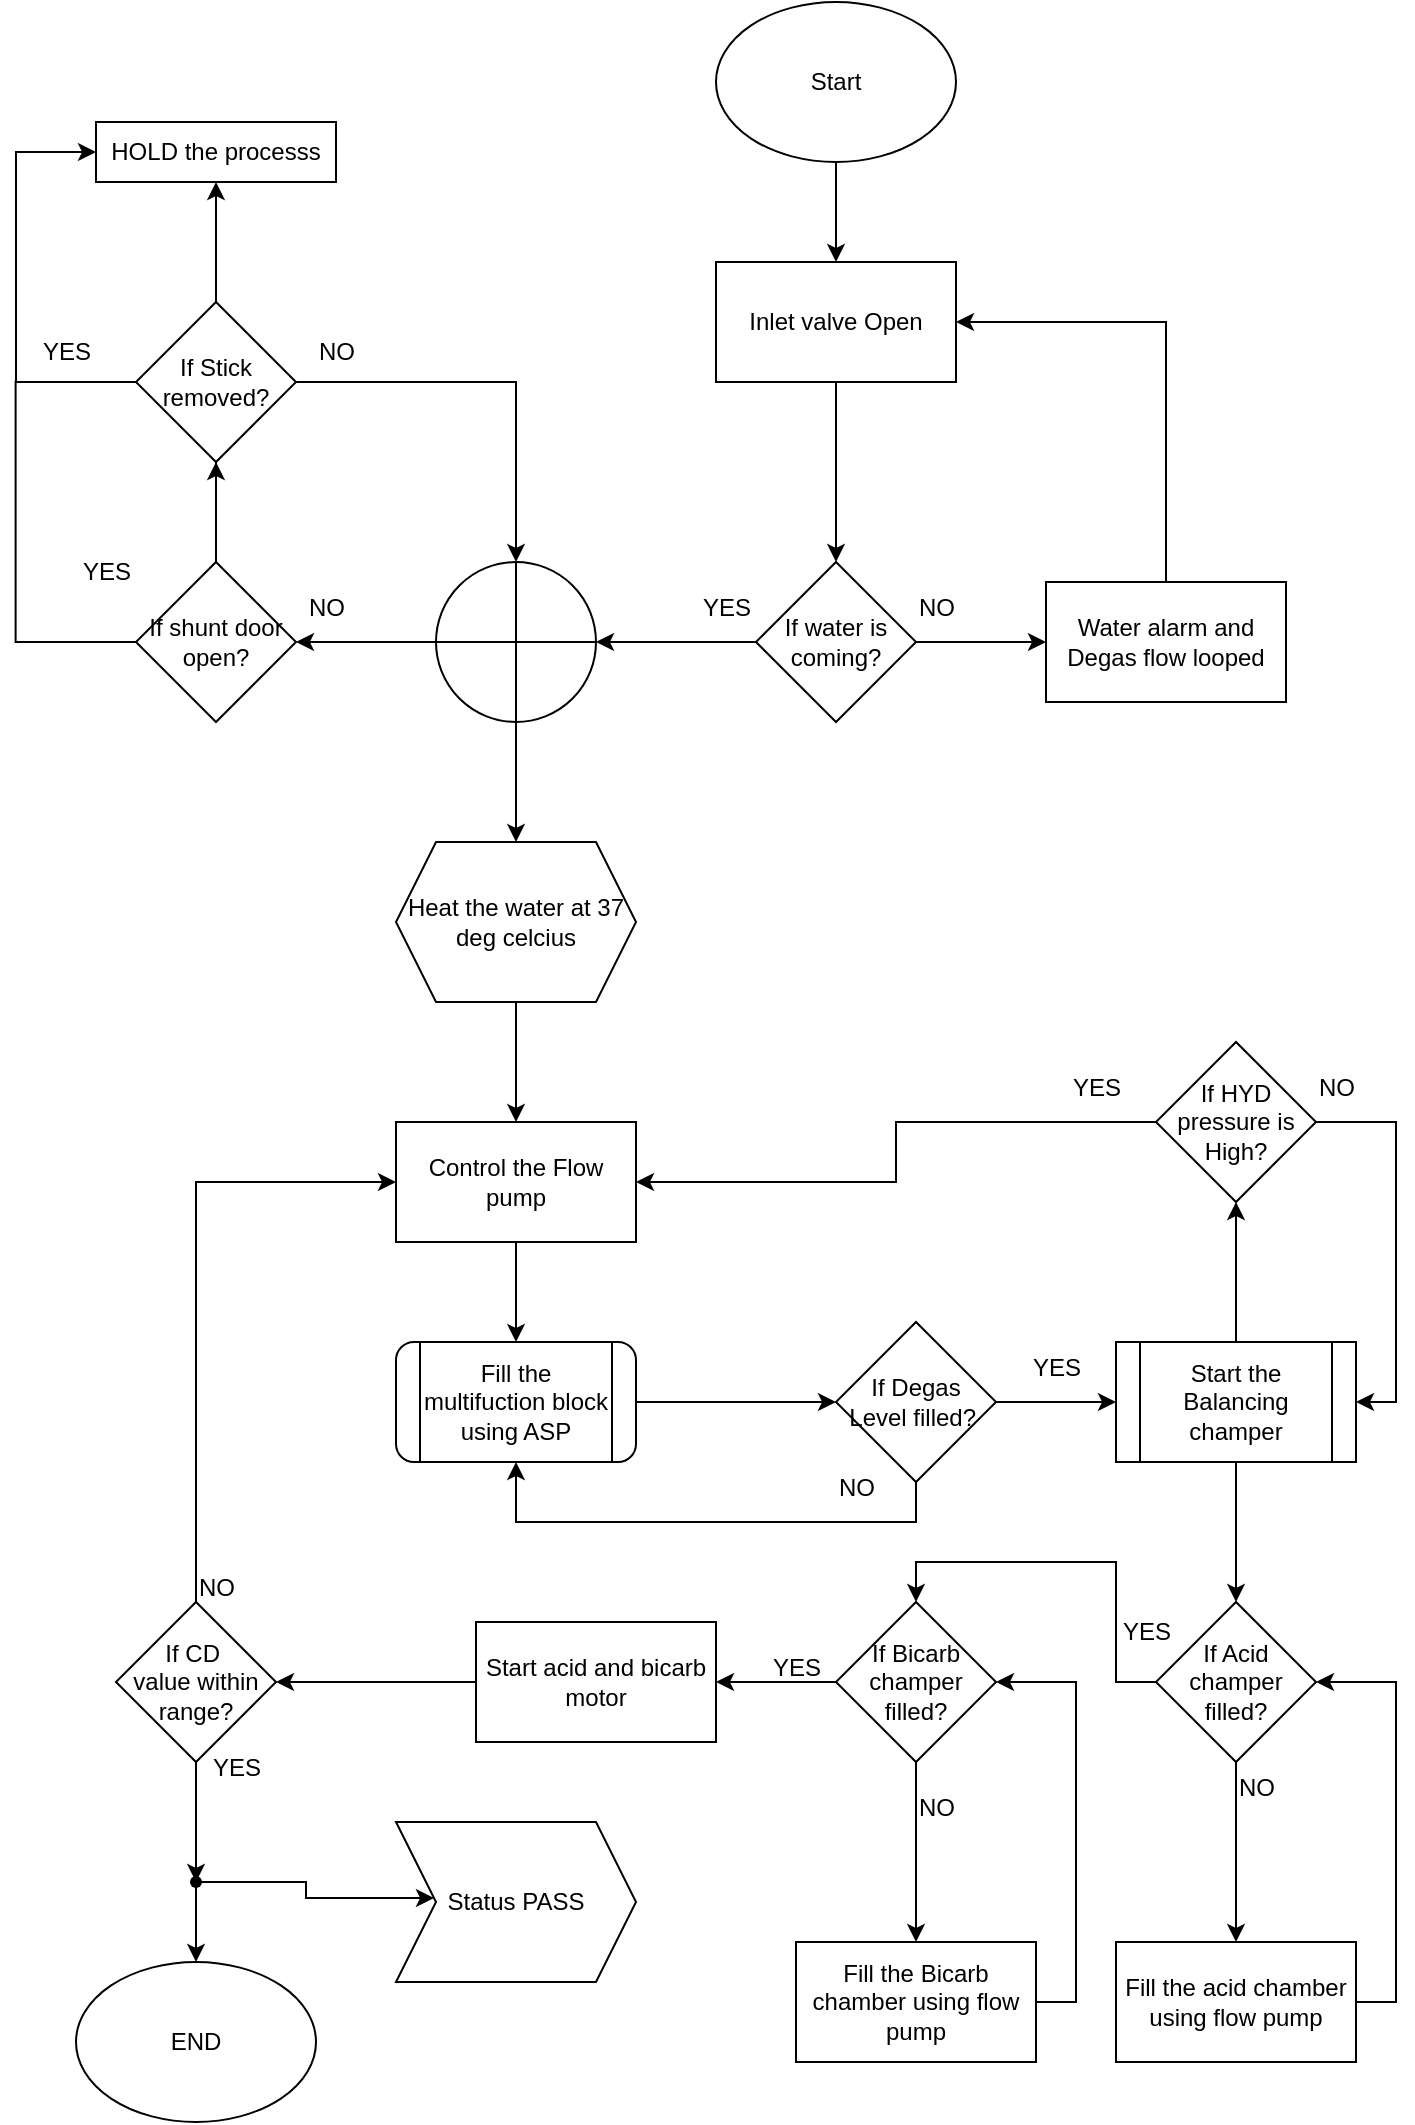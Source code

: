 <mxfile version="27.1.4">
  <diagram name="Page-1" id="agJwHo2duFh0nlWvI7rb">
    <mxGraphModel dx="849" dy="307" grid="1" gridSize="10" guides="1" tooltips="1" connect="1" arrows="1" fold="1" page="1" pageScale="1" pageWidth="850" pageHeight="1100" math="0" shadow="0">
      <root>
        <mxCell id="0" />
        <mxCell id="1" parent="0" />
        <mxCell id="fLNXPQ3UnKxgZeLVkNeZ-3" value="" style="edgeStyle=orthogonalEdgeStyle;rounded=0;orthogonalLoop=1;jettySize=auto;html=1;" edge="1" parent="1" source="fLNXPQ3UnKxgZeLVkNeZ-1" target="fLNXPQ3UnKxgZeLVkNeZ-2">
          <mxGeometry relative="1" as="geometry" />
        </mxCell>
        <mxCell id="fLNXPQ3UnKxgZeLVkNeZ-1" value="Start" style="ellipse;whiteSpace=wrap;html=1;" vertex="1" parent="1">
          <mxGeometry x="370" y="10" width="120" height="80" as="geometry" />
        </mxCell>
        <mxCell id="fLNXPQ3UnKxgZeLVkNeZ-5" value="" style="edgeStyle=orthogonalEdgeStyle;rounded=0;orthogonalLoop=1;jettySize=auto;html=1;" edge="1" parent="1" source="fLNXPQ3UnKxgZeLVkNeZ-2" target="fLNXPQ3UnKxgZeLVkNeZ-4">
          <mxGeometry relative="1" as="geometry" />
        </mxCell>
        <mxCell id="fLNXPQ3UnKxgZeLVkNeZ-2" value="Inlet valve Open" style="whiteSpace=wrap;html=1;" vertex="1" parent="1">
          <mxGeometry x="370" y="140" width="120" height="60" as="geometry" />
        </mxCell>
        <mxCell id="fLNXPQ3UnKxgZeLVkNeZ-10" value="" style="edgeStyle=orthogonalEdgeStyle;rounded=0;orthogonalLoop=1;jettySize=auto;html=1;" edge="1" parent="1" source="fLNXPQ3UnKxgZeLVkNeZ-4" target="fLNXPQ3UnKxgZeLVkNeZ-9">
          <mxGeometry relative="1" as="geometry" />
        </mxCell>
        <mxCell id="fLNXPQ3UnKxgZeLVkNeZ-90" style="edgeStyle=orthogonalEdgeStyle;rounded=0;orthogonalLoop=1;jettySize=auto;html=1;exitX=0;exitY=0.5;exitDx=0;exitDy=0;entryX=1;entryY=0.5;entryDx=0;entryDy=0;" edge="1" parent="1" source="fLNXPQ3UnKxgZeLVkNeZ-4" target="fLNXPQ3UnKxgZeLVkNeZ-89">
          <mxGeometry relative="1" as="geometry" />
        </mxCell>
        <mxCell id="fLNXPQ3UnKxgZeLVkNeZ-4" value="If water is coming?" style="rhombus;whiteSpace=wrap;html=1;" vertex="1" parent="1">
          <mxGeometry x="390" y="290" width="80" height="80" as="geometry" />
        </mxCell>
        <mxCell id="fLNXPQ3UnKxgZeLVkNeZ-9" value="Water alarm and Degas flow looped" style="whiteSpace=wrap;html=1;" vertex="1" parent="1">
          <mxGeometry x="535" y="300" width="120" height="60" as="geometry" />
        </mxCell>
        <mxCell id="fLNXPQ3UnKxgZeLVkNeZ-13" value="" style="edgeStyle=orthogonalEdgeStyle;rounded=0;orthogonalLoop=1;jettySize=auto;html=1;exitX=0.5;exitY=0;exitDx=0;exitDy=0;" edge="1" parent="1" source="fLNXPQ3UnKxgZeLVkNeZ-9" target="fLNXPQ3UnKxgZeLVkNeZ-2">
          <mxGeometry relative="1" as="geometry">
            <mxPoint x="595" y="190" as="sourcePoint" />
            <Array as="points">
              <mxPoint x="595" y="170" />
            </Array>
          </mxGeometry>
        </mxCell>
        <mxCell id="fLNXPQ3UnKxgZeLVkNeZ-14" value="NO" style="text;html=1;align=center;verticalAlign=middle;resizable=0;points=[];autosize=1;strokeColor=none;fillColor=none;" vertex="1" parent="1">
          <mxGeometry x="460" y="298" width="40" height="30" as="geometry" />
        </mxCell>
        <mxCell id="fLNXPQ3UnKxgZeLVkNeZ-25" value="" style="edgeStyle=orthogonalEdgeStyle;rounded=0;orthogonalLoop=1;jettySize=auto;html=1;" edge="1" parent="1" source="fLNXPQ3UnKxgZeLVkNeZ-22" target="fLNXPQ3UnKxgZeLVkNeZ-24">
          <mxGeometry relative="1" as="geometry" />
        </mxCell>
        <mxCell id="fLNXPQ3UnKxgZeLVkNeZ-22" value="Fill the multifuction block using ASP" style="shape=process;whiteSpace=wrap;html=1;backgroundOutline=1;sketch=0;pointerEvents=1;resizable=0;rounded=1;" vertex="1" parent="1">
          <mxGeometry x="210" y="680" width="120" height="60" as="geometry" />
        </mxCell>
        <mxCell id="fLNXPQ3UnKxgZeLVkNeZ-26" style="edgeStyle=orthogonalEdgeStyle;rounded=0;orthogonalLoop=1;jettySize=auto;html=1;exitX=0.5;exitY=1;exitDx=0;exitDy=0;entryX=0.5;entryY=1;entryDx=0;entryDy=0;" edge="1" parent="1" source="fLNXPQ3UnKxgZeLVkNeZ-24" target="fLNXPQ3UnKxgZeLVkNeZ-22">
          <mxGeometry relative="1" as="geometry" />
        </mxCell>
        <mxCell id="fLNXPQ3UnKxgZeLVkNeZ-29" value="" style="edgeStyle=orthogonalEdgeStyle;rounded=0;orthogonalLoop=1;jettySize=auto;html=1;" edge="1" parent="1" source="fLNXPQ3UnKxgZeLVkNeZ-24" target="fLNXPQ3UnKxgZeLVkNeZ-28">
          <mxGeometry relative="1" as="geometry" />
        </mxCell>
        <mxCell id="fLNXPQ3UnKxgZeLVkNeZ-24" value="&lt;div style=&quot;&quot;&gt;&lt;span style=&quot;background-color: transparent; color: light-dark(rgb(0, 0, 0), rgb(255, 255, 255));&quot;&gt;If&amp;nbsp;&lt;/span&gt;&lt;span style=&quot;background-color: transparent; color: light-dark(rgb(0, 0, 0), rgb(255, 255, 255));&quot;&gt;Degas&lt;/span&gt;&lt;/div&gt;&lt;div style=&quot;&quot;&gt;&lt;span style=&quot;background-color: transparent; color: light-dark(rgb(0, 0, 0), rgb(255, 255, 255));&quot;&gt;Level&amp;nbsp;&lt;/span&gt;&lt;span style=&quot;background-color: transparent; color: light-dark(rgb(0, 0, 0), rgb(255, 255, 255));&quot;&gt;filled?&amp;nbsp;&lt;/span&gt;&lt;/div&gt;" style="rhombus;whiteSpace=wrap;html=1;sketch=0;pointerEvents=1;resizable=0;rounded=1;arcSize=0;align=center;" vertex="1" parent="1">
          <mxGeometry x="430" y="670" width="80" height="80" as="geometry" />
        </mxCell>
        <mxCell id="fLNXPQ3UnKxgZeLVkNeZ-27" value="NO" style="text;html=1;align=center;verticalAlign=middle;resizable=0;points=[];autosize=1;strokeColor=none;fillColor=none;" vertex="1" parent="1">
          <mxGeometry x="420" y="738" width="40" height="30" as="geometry" />
        </mxCell>
        <mxCell id="fLNXPQ3UnKxgZeLVkNeZ-31" value="" style="edgeStyle=orthogonalEdgeStyle;rounded=0;orthogonalLoop=1;jettySize=auto;html=1;" edge="1" parent="1" source="fLNXPQ3UnKxgZeLVkNeZ-28" target="fLNXPQ3UnKxgZeLVkNeZ-30">
          <mxGeometry relative="1" as="geometry" />
        </mxCell>
        <mxCell id="fLNXPQ3UnKxgZeLVkNeZ-55" value="" style="edgeStyle=orthogonalEdgeStyle;rounded=0;orthogonalLoop=1;jettySize=auto;html=1;" edge="1" parent="1" source="fLNXPQ3UnKxgZeLVkNeZ-28" target="fLNXPQ3UnKxgZeLVkNeZ-54">
          <mxGeometry relative="1" as="geometry" />
        </mxCell>
        <mxCell id="fLNXPQ3UnKxgZeLVkNeZ-28" value="Start the Balancing champer" style="shape=process;whiteSpace=wrap;html=1;backgroundOutline=1;sketch=0;pointerEvents=1;resizable=0;rounded=1;arcSize=0;" vertex="1" parent="1">
          <mxGeometry x="570" y="680" width="120" height="60" as="geometry" />
        </mxCell>
        <mxCell id="fLNXPQ3UnKxgZeLVkNeZ-38" value="" style="edgeStyle=orthogonalEdgeStyle;rounded=0;orthogonalLoop=1;jettySize=auto;html=1;" edge="1" parent="1" source="fLNXPQ3UnKxgZeLVkNeZ-30" target="fLNXPQ3UnKxgZeLVkNeZ-37">
          <mxGeometry relative="1" as="geometry" />
        </mxCell>
        <mxCell id="fLNXPQ3UnKxgZeLVkNeZ-46" style="edgeStyle=orthogonalEdgeStyle;rounded=0;orthogonalLoop=1;jettySize=auto;html=1;entryX=0.5;entryY=0;entryDx=0;entryDy=0;" edge="1" parent="1" source="fLNXPQ3UnKxgZeLVkNeZ-30" target="fLNXPQ3UnKxgZeLVkNeZ-32">
          <mxGeometry relative="1" as="geometry">
            <Array as="points">
              <mxPoint x="570" y="850" />
              <mxPoint x="570" y="790" />
              <mxPoint x="470" y="790" />
            </Array>
          </mxGeometry>
        </mxCell>
        <mxCell id="fLNXPQ3UnKxgZeLVkNeZ-30" value="&lt;font style=&quot;font-size: 12px;&quot;&gt;If Acid champer filled?&lt;/font&gt;" style="rhombus;whiteSpace=wrap;html=1;sketch=0;pointerEvents=1;resizable=0;rounded=1;arcSize=0;" vertex="1" parent="1">
          <mxGeometry x="590" y="810" width="80" height="80" as="geometry" />
        </mxCell>
        <mxCell id="fLNXPQ3UnKxgZeLVkNeZ-36" value="" style="edgeStyle=orthogonalEdgeStyle;rounded=0;orthogonalLoop=1;jettySize=auto;html=1;" edge="1" parent="1" source="fLNXPQ3UnKxgZeLVkNeZ-32" target="fLNXPQ3UnKxgZeLVkNeZ-35">
          <mxGeometry relative="1" as="geometry" />
        </mxCell>
        <mxCell id="fLNXPQ3UnKxgZeLVkNeZ-51" value="" style="edgeStyle=orthogonalEdgeStyle;rounded=0;orthogonalLoop=1;jettySize=auto;html=1;" edge="1" parent="1" source="fLNXPQ3UnKxgZeLVkNeZ-32" target="fLNXPQ3UnKxgZeLVkNeZ-50">
          <mxGeometry relative="1" as="geometry" />
        </mxCell>
        <mxCell id="fLNXPQ3UnKxgZeLVkNeZ-32" value="&lt;font style=&quot;font-size: 12px;&quot;&gt;If Bicarb champer filled?&lt;/font&gt;" style="rhombus;whiteSpace=wrap;html=1;sketch=0;pointerEvents=1;resizable=0;rounded=1;arcSize=0;" vertex="1" parent="1">
          <mxGeometry x="430" y="810" width="80" height="80" as="geometry" />
        </mxCell>
        <mxCell id="fLNXPQ3UnKxgZeLVkNeZ-34" value="YES" style="text;html=1;align=center;verticalAlign=middle;resizable=0;points=[];autosize=1;strokeColor=none;fillColor=none;" vertex="1" parent="1">
          <mxGeometry x="560" y="810" width="50" height="30" as="geometry" />
        </mxCell>
        <mxCell id="fLNXPQ3UnKxgZeLVkNeZ-47" style="edgeStyle=orthogonalEdgeStyle;rounded=0;orthogonalLoop=1;jettySize=auto;html=1;entryX=1;entryY=0.5;entryDx=0;entryDy=0;" edge="1" parent="1" source="fLNXPQ3UnKxgZeLVkNeZ-35" target="fLNXPQ3UnKxgZeLVkNeZ-32">
          <mxGeometry relative="1" as="geometry">
            <Array as="points">
              <mxPoint x="550" y="1010" />
              <mxPoint x="550" y="850" />
            </Array>
          </mxGeometry>
        </mxCell>
        <mxCell id="fLNXPQ3UnKxgZeLVkNeZ-35" value="Fill the Bicarb chamber using flow pump" style="whiteSpace=wrap;html=1;sketch=0;pointerEvents=1;resizable=0;rounded=1;arcSize=0;" vertex="1" parent="1">
          <mxGeometry x="410" y="980" width="120" height="60" as="geometry" />
        </mxCell>
        <mxCell id="fLNXPQ3UnKxgZeLVkNeZ-39" style="edgeStyle=orthogonalEdgeStyle;rounded=0;orthogonalLoop=1;jettySize=auto;html=1;exitX=1;exitY=0.5;exitDx=0;exitDy=0;entryX=1;entryY=0.5;entryDx=0;entryDy=0;" edge="1" parent="1" source="fLNXPQ3UnKxgZeLVkNeZ-37" target="fLNXPQ3UnKxgZeLVkNeZ-30">
          <mxGeometry relative="1" as="geometry" />
        </mxCell>
        <mxCell id="fLNXPQ3UnKxgZeLVkNeZ-37" value="Fill the acid chamber using flow pump" style="whiteSpace=wrap;html=1;sketch=0;pointerEvents=1;resizable=0;rounded=1;arcSize=0;" vertex="1" parent="1">
          <mxGeometry x="570" y="980" width="120" height="60" as="geometry" />
        </mxCell>
        <mxCell id="fLNXPQ3UnKxgZeLVkNeZ-75" value="" style="edgeStyle=orthogonalEdgeStyle;rounded=0;orthogonalLoop=1;jettySize=auto;html=1;" edge="1" parent="1" source="fLNXPQ3UnKxgZeLVkNeZ-50" target="fLNXPQ3UnKxgZeLVkNeZ-74">
          <mxGeometry relative="1" as="geometry" />
        </mxCell>
        <mxCell id="fLNXPQ3UnKxgZeLVkNeZ-50" value="Start acid and bicarb motor" style="whiteSpace=wrap;html=1;sketch=0;pointerEvents=1;resizable=0;rounded=1;arcSize=0;" vertex="1" parent="1">
          <mxGeometry x="250" y="820" width="120" height="60" as="geometry" />
        </mxCell>
        <mxCell id="fLNXPQ3UnKxgZeLVkNeZ-63" style="edgeStyle=orthogonalEdgeStyle;rounded=0;orthogonalLoop=1;jettySize=auto;html=1;exitX=0;exitY=0.5;exitDx=0;exitDy=0;entryX=1;entryY=0.5;entryDx=0;entryDy=0;" edge="1" parent="1" source="fLNXPQ3UnKxgZeLVkNeZ-54" target="fLNXPQ3UnKxgZeLVkNeZ-61">
          <mxGeometry relative="1" as="geometry" />
        </mxCell>
        <mxCell id="fLNXPQ3UnKxgZeLVkNeZ-68" style="edgeStyle=orthogonalEdgeStyle;rounded=0;orthogonalLoop=1;jettySize=auto;html=1;exitX=1;exitY=0.5;exitDx=0;exitDy=0;entryX=1;entryY=0.5;entryDx=0;entryDy=0;" edge="1" parent="1" source="fLNXPQ3UnKxgZeLVkNeZ-54" target="fLNXPQ3UnKxgZeLVkNeZ-28">
          <mxGeometry relative="1" as="geometry" />
        </mxCell>
        <mxCell id="fLNXPQ3UnKxgZeLVkNeZ-54" value="If HYD pressure is High?" style="rhombus;whiteSpace=wrap;html=1;sketch=0;pointerEvents=1;resizable=0;rounded=1;arcSize=0;" vertex="1" parent="1">
          <mxGeometry x="590" y="530" width="80" height="80" as="geometry" />
        </mxCell>
        <mxCell id="fLNXPQ3UnKxgZeLVkNeZ-62" value="" style="edgeStyle=orthogonalEdgeStyle;rounded=0;orthogonalLoop=1;jettySize=auto;html=1;" edge="1" parent="1" source="fLNXPQ3UnKxgZeLVkNeZ-60" target="fLNXPQ3UnKxgZeLVkNeZ-61">
          <mxGeometry relative="1" as="geometry" />
        </mxCell>
        <mxCell id="fLNXPQ3UnKxgZeLVkNeZ-60" value="Heat the water at 37 deg celcius" style="shape=hexagon;perimeter=hexagonPerimeter2;whiteSpace=wrap;html=1;fixedSize=1;" vertex="1" parent="1">
          <mxGeometry x="210" y="430" width="120" height="80" as="geometry" />
        </mxCell>
        <mxCell id="fLNXPQ3UnKxgZeLVkNeZ-64" style="edgeStyle=orthogonalEdgeStyle;rounded=0;orthogonalLoop=1;jettySize=auto;html=1;exitX=0.5;exitY=1;exitDx=0;exitDy=0;entryX=0.5;entryY=0;entryDx=0;entryDy=0;" edge="1" parent="1" source="fLNXPQ3UnKxgZeLVkNeZ-61" target="fLNXPQ3UnKxgZeLVkNeZ-22">
          <mxGeometry relative="1" as="geometry" />
        </mxCell>
        <mxCell id="fLNXPQ3UnKxgZeLVkNeZ-61" value="Control the Flow pump" style="whiteSpace=wrap;html=1;" vertex="1" parent="1">
          <mxGeometry x="210" y="570" width="120" height="60" as="geometry" />
        </mxCell>
        <mxCell id="fLNXPQ3UnKxgZeLVkNeZ-67" value="YES" style="text;html=1;align=center;verticalAlign=middle;resizable=0;points=[];autosize=1;strokeColor=none;fillColor=none;" vertex="1" parent="1">
          <mxGeometry x="535" y="538" width="50" height="30" as="geometry" />
        </mxCell>
        <mxCell id="fLNXPQ3UnKxgZeLVkNeZ-69" value="NO" style="text;html=1;align=center;verticalAlign=middle;resizable=0;points=[];autosize=1;strokeColor=none;fillColor=none;" vertex="1" parent="1">
          <mxGeometry x="660" y="538" width="40" height="30" as="geometry" />
        </mxCell>
        <mxCell id="fLNXPQ3UnKxgZeLVkNeZ-70" value="YES" style="text;html=1;align=center;verticalAlign=middle;resizable=0;points=[];autosize=1;strokeColor=none;fillColor=none;" vertex="1" parent="1">
          <mxGeometry x="515" y="678" width="50" height="30" as="geometry" />
        </mxCell>
        <mxCell id="fLNXPQ3UnKxgZeLVkNeZ-71" value="NO" style="text;html=1;align=center;verticalAlign=middle;resizable=0;points=[];autosize=1;strokeColor=none;fillColor=none;" vertex="1" parent="1">
          <mxGeometry x="620" y="888" width="40" height="30" as="geometry" />
        </mxCell>
        <mxCell id="fLNXPQ3UnKxgZeLVkNeZ-72" value="NO" style="text;html=1;align=center;verticalAlign=middle;resizable=0;points=[];autosize=1;strokeColor=none;fillColor=none;" vertex="1" parent="1">
          <mxGeometry x="460" y="898" width="40" height="30" as="geometry" />
        </mxCell>
        <mxCell id="fLNXPQ3UnKxgZeLVkNeZ-73" value="YES" style="text;html=1;align=center;verticalAlign=middle;resizable=0;points=[];autosize=1;strokeColor=none;fillColor=none;" vertex="1" parent="1">
          <mxGeometry x="385" y="828" width="50" height="30" as="geometry" />
        </mxCell>
        <mxCell id="fLNXPQ3UnKxgZeLVkNeZ-80" value="" style="edgeStyle=orthogonalEdgeStyle;rounded=0;orthogonalLoop=1;jettySize=auto;html=1;" edge="1" parent="1" source="fLNXPQ3UnKxgZeLVkNeZ-74" target="fLNXPQ3UnKxgZeLVkNeZ-79">
          <mxGeometry relative="1" as="geometry" />
        </mxCell>
        <mxCell id="fLNXPQ3UnKxgZeLVkNeZ-85" style="edgeStyle=orthogonalEdgeStyle;rounded=0;orthogonalLoop=1;jettySize=auto;html=1;exitX=0.5;exitY=0;exitDx=0;exitDy=0;entryX=0;entryY=0.5;entryDx=0;entryDy=0;" edge="1" parent="1" source="fLNXPQ3UnKxgZeLVkNeZ-74" target="fLNXPQ3UnKxgZeLVkNeZ-61">
          <mxGeometry relative="1" as="geometry" />
        </mxCell>
        <mxCell id="fLNXPQ3UnKxgZeLVkNeZ-74" value="If&amp;nbsp;&lt;span style=&quot;background-color: transparent; color: light-dark(rgb(0, 0, 0), rgb(255, 255, 255));&quot;&gt;CD&amp;nbsp;&lt;/span&gt;&lt;div&gt;&lt;span style=&quot;background-color: transparent; color: light-dark(rgb(0, 0, 0), rgb(255, 255, 255));&quot;&gt;value within range?&lt;/span&gt;&lt;/div&gt;" style="rhombus;whiteSpace=wrap;html=1;sketch=0;pointerEvents=1;resizable=0;rounded=1;arcSize=0;" vertex="1" parent="1">
          <mxGeometry x="70" y="810" width="80" height="80" as="geometry" />
        </mxCell>
        <mxCell id="fLNXPQ3UnKxgZeLVkNeZ-76" value="Status PASS" style="shape=step;perimeter=stepPerimeter;whiteSpace=wrap;html=1;fixedSize=1;sketch=0;pointerEvents=1;resizable=0;rounded=1;arcSize=0;" vertex="1" parent="1">
          <mxGeometry x="210" y="920" width="120" height="80" as="geometry" />
        </mxCell>
        <mxCell id="fLNXPQ3UnKxgZeLVkNeZ-81" value="" style="edgeStyle=orthogonalEdgeStyle;rounded=0;orthogonalLoop=1;jettySize=auto;html=1;" edge="1" parent="1" source="fLNXPQ3UnKxgZeLVkNeZ-79" target="fLNXPQ3UnKxgZeLVkNeZ-76">
          <mxGeometry relative="1" as="geometry">
            <mxPoint x="110" y="950" as="sourcePoint" />
            <Array as="points">
              <mxPoint x="165" y="950" />
              <mxPoint x="165" y="958" />
            </Array>
          </mxGeometry>
        </mxCell>
        <mxCell id="fLNXPQ3UnKxgZeLVkNeZ-82" value="" style="edgeStyle=orthogonalEdgeStyle;rounded=0;orthogonalLoop=1;jettySize=auto;html=1;" edge="1" parent="1" target="fLNXPQ3UnKxgZeLVkNeZ-79">
          <mxGeometry relative="1" as="geometry">
            <mxPoint x="110" y="950" as="sourcePoint" />
            <mxPoint x="229" y="958" as="targetPoint" />
            <Array as="points" />
          </mxGeometry>
        </mxCell>
        <mxCell id="fLNXPQ3UnKxgZeLVkNeZ-84" value="" style="edgeStyle=orthogonalEdgeStyle;rounded=0;orthogonalLoop=1;jettySize=auto;html=1;" edge="1" parent="1" source="fLNXPQ3UnKxgZeLVkNeZ-79" target="fLNXPQ3UnKxgZeLVkNeZ-83">
          <mxGeometry relative="1" as="geometry" />
        </mxCell>
        <mxCell id="fLNXPQ3UnKxgZeLVkNeZ-79" value="" style="shape=waypoint;sketch=0;size=6;pointerEvents=1;points=[];fillColor=default;resizable=0;rotatable=0;perimeter=centerPerimeter;snapToPoint=1;rounded=1;arcSize=0;" vertex="1" parent="1">
          <mxGeometry x="100" y="940" width="20" height="20" as="geometry" />
        </mxCell>
        <mxCell id="fLNXPQ3UnKxgZeLVkNeZ-83" value="END" style="ellipse;whiteSpace=wrap;html=1;" vertex="1" parent="1">
          <mxGeometry x="50" y="990" width="120" height="80" as="geometry" />
        </mxCell>
        <mxCell id="fLNXPQ3UnKxgZeLVkNeZ-86" value="NO" style="text;html=1;align=center;verticalAlign=middle;resizable=0;points=[];autosize=1;strokeColor=none;fillColor=none;" vertex="1" parent="1">
          <mxGeometry x="100" y="788" width="40" height="30" as="geometry" />
        </mxCell>
        <mxCell id="fLNXPQ3UnKxgZeLVkNeZ-87" value="YES" style="text;html=1;align=center;verticalAlign=middle;resizable=0;points=[];autosize=1;strokeColor=none;fillColor=none;" vertex="1" parent="1">
          <mxGeometry x="105" y="878" width="50" height="30" as="geometry" />
        </mxCell>
        <mxCell id="fLNXPQ3UnKxgZeLVkNeZ-88" value="YES" style="text;html=1;align=center;verticalAlign=middle;resizable=0;points=[];autosize=1;strokeColor=none;fillColor=none;" vertex="1" parent="1">
          <mxGeometry x="350" y="298" width="50" height="30" as="geometry" />
        </mxCell>
        <mxCell id="fLNXPQ3UnKxgZeLVkNeZ-91" style="edgeStyle=orthogonalEdgeStyle;rounded=0;orthogonalLoop=1;jettySize=auto;html=1;exitX=0.5;exitY=1;exitDx=0;exitDy=0;entryX=0.5;entryY=0;entryDx=0;entryDy=0;" edge="1" parent="1" source="fLNXPQ3UnKxgZeLVkNeZ-89" target="fLNXPQ3UnKxgZeLVkNeZ-60">
          <mxGeometry relative="1" as="geometry" />
        </mxCell>
        <mxCell id="fLNXPQ3UnKxgZeLVkNeZ-93" value="" style="edgeStyle=orthogonalEdgeStyle;rounded=0;orthogonalLoop=1;jettySize=auto;html=1;" edge="1" parent="1" source="fLNXPQ3UnKxgZeLVkNeZ-89" target="fLNXPQ3UnKxgZeLVkNeZ-92">
          <mxGeometry relative="1" as="geometry" />
        </mxCell>
        <mxCell id="fLNXPQ3UnKxgZeLVkNeZ-89" value="" style="shape=orEllipse;perimeter=ellipsePerimeter;whiteSpace=wrap;html=1;backgroundOutline=1;" vertex="1" parent="1">
          <mxGeometry x="230" y="290" width="80" height="80" as="geometry" />
        </mxCell>
        <mxCell id="fLNXPQ3UnKxgZeLVkNeZ-95" value="" style="edgeStyle=orthogonalEdgeStyle;rounded=0;orthogonalLoop=1;jettySize=auto;html=1;" edge="1" parent="1" source="fLNXPQ3UnKxgZeLVkNeZ-92" target="fLNXPQ3UnKxgZeLVkNeZ-94">
          <mxGeometry relative="1" as="geometry" />
        </mxCell>
        <mxCell id="fLNXPQ3UnKxgZeLVkNeZ-100" value="" style="edgeStyle=orthogonalEdgeStyle;rounded=0;orthogonalLoop=1;jettySize=auto;html=1;" edge="1" parent="1" source="fLNXPQ3UnKxgZeLVkNeZ-92" target="fLNXPQ3UnKxgZeLVkNeZ-99">
          <mxGeometry relative="1" as="geometry" />
        </mxCell>
        <mxCell id="fLNXPQ3UnKxgZeLVkNeZ-92" value="If shunt door open?" style="rhombus;whiteSpace=wrap;html=1;" vertex="1" parent="1">
          <mxGeometry x="80" y="290" width="80" height="80" as="geometry" />
        </mxCell>
        <mxCell id="fLNXPQ3UnKxgZeLVkNeZ-97" style="edgeStyle=orthogonalEdgeStyle;rounded=0;orthogonalLoop=1;jettySize=auto;html=1;exitX=1;exitY=0.5;exitDx=0;exitDy=0;entryX=0.5;entryY=0;entryDx=0;entryDy=0;" edge="1" parent="1" source="fLNXPQ3UnKxgZeLVkNeZ-94" target="fLNXPQ3UnKxgZeLVkNeZ-89">
          <mxGeometry relative="1" as="geometry" />
        </mxCell>
        <mxCell id="fLNXPQ3UnKxgZeLVkNeZ-109" style="edgeStyle=orthogonalEdgeStyle;rounded=0;orthogonalLoop=1;jettySize=auto;html=1;exitX=0;exitY=0.5;exitDx=0;exitDy=0;entryX=0;entryY=0.5;entryDx=0;entryDy=0;" edge="1" parent="1" source="fLNXPQ3UnKxgZeLVkNeZ-94" target="fLNXPQ3UnKxgZeLVkNeZ-99">
          <mxGeometry relative="1" as="geometry">
            <Array as="points">
              <mxPoint x="20" y="200" />
              <mxPoint x="20" y="85" />
            </Array>
          </mxGeometry>
        </mxCell>
        <mxCell id="fLNXPQ3UnKxgZeLVkNeZ-94" value="If Stick removed?" style="rhombus;whiteSpace=wrap;html=1;" vertex="1" parent="1">
          <mxGeometry x="80" y="160" width="80" height="80" as="geometry" />
        </mxCell>
        <mxCell id="fLNXPQ3UnKxgZeLVkNeZ-98" value="NO" style="text;html=1;align=center;verticalAlign=middle;resizable=0;points=[];autosize=1;strokeColor=none;fillColor=none;" vertex="1" parent="1">
          <mxGeometry x="160" y="170" width="40" height="30" as="geometry" />
        </mxCell>
        <mxCell id="fLNXPQ3UnKxgZeLVkNeZ-99" value="HOLD the processs" style="whiteSpace=wrap;html=1;" vertex="1" parent="1">
          <mxGeometry x="60" y="70" width="120" height="30" as="geometry" />
        </mxCell>
        <mxCell id="fLNXPQ3UnKxgZeLVkNeZ-107" value="YES" style="text;html=1;align=center;verticalAlign=middle;resizable=0;points=[];autosize=1;strokeColor=none;fillColor=none;" vertex="1" parent="1">
          <mxGeometry x="20" y="170" width="50" height="30" as="geometry" />
        </mxCell>
        <mxCell id="fLNXPQ3UnKxgZeLVkNeZ-108" value="YES" style="text;html=1;align=center;verticalAlign=middle;resizable=0;points=[];autosize=1;strokeColor=none;fillColor=none;" vertex="1" parent="1">
          <mxGeometry x="40" y="280" width="50" height="30" as="geometry" />
        </mxCell>
        <mxCell id="fLNXPQ3UnKxgZeLVkNeZ-116" value="" style="endArrow=none;html=1;rounded=0;edgeStyle=orthogonalEdgeStyle;exitX=0;exitY=0.5;exitDx=0;exitDy=0;entryX=-0.004;entryY=0.978;entryDx=0;entryDy=0;entryPerimeter=0;" edge="1" parent="1" source="fLNXPQ3UnKxgZeLVkNeZ-92" target="fLNXPQ3UnKxgZeLVkNeZ-107">
          <mxGeometry width="50" height="50" relative="1" as="geometry">
            <mxPoint x="20" y="300" as="sourcePoint" />
            <mxPoint x="23" y="230" as="targetPoint" />
          </mxGeometry>
        </mxCell>
        <mxCell id="fLNXPQ3UnKxgZeLVkNeZ-117" value="NO" style="text;html=1;align=center;verticalAlign=middle;resizable=0;points=[];autosize=1;strokeColor=none;fillColor=none;" vertex="1" parent="1">
          <mxGeometry x="155" y="298" width="40" height="30" as="geometry" />
        </mxCell>
      </root>
    </mxGraphModel>
  </diagram>
</mxfile>
